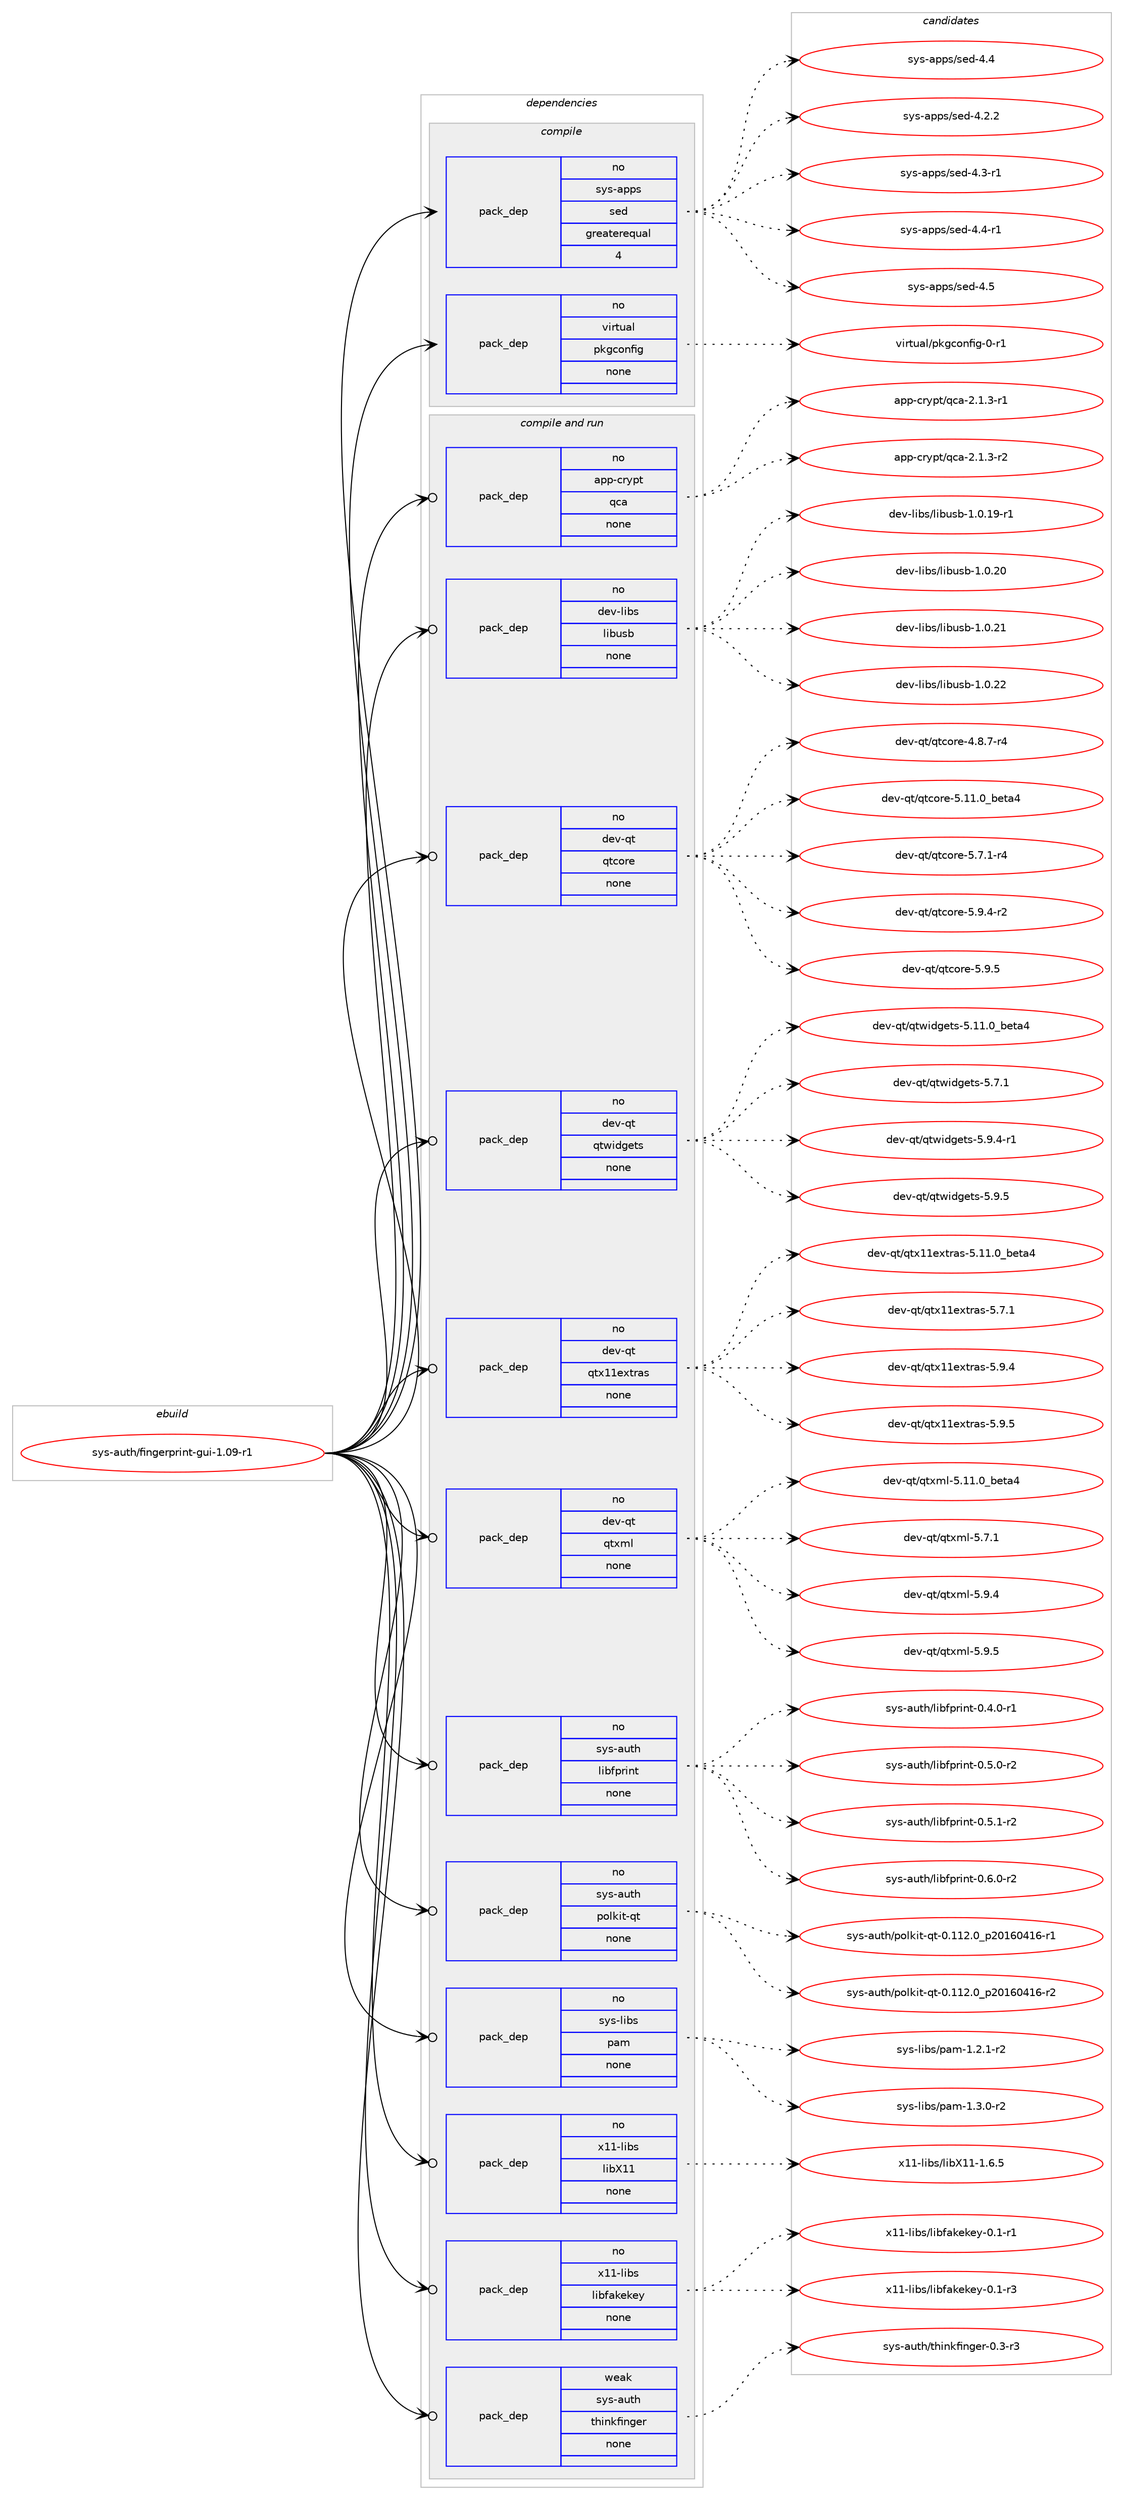 digraph prolog {

# *************
# Graph options
# *************

newrank=true;
concentrate=true;
compound=true;
graph [rankdir=LR,fontname=Helvetica,fontsize=10,ranksep=1.5];#, ranksep=2.5, nodesep=0.2];
edge  [arrowhead=vee];
node  [fontname=Helvetica,fontsize=10];

# **********
# The ebuild
# **********

subgraph cluster_leftcol {
color=gray;
rank=same;
label=<<i>ebuild</i>>;
id [label="sys-auth/fingerprint-gui-1.09-r1", color=red, width=4, href="../sys-auth/fingerprint-gui-1.09-r1.svg"];
}

# ****************
# The dependencies
# ****************

subgraph cluster_midcol {
color=gray;
label=<<i>dependencies</i>>;
subgraph cluster_compile {
fillcolor="#eeeeee";
style=filled;
label=<<i>compile</i>>;
subgraph pack6211 {
dependency6664 [label=<<TABLE BORDER="0" CELLBORDER="1" CELLSPACING="0" CELLPADDING="4" WIDTH="220"><TR><TD ROWSPAN="6" CELLPADDING="30">pack_dep</TD></TR><TR><TD WIDTH="110">no</TD></TR><TR><TD>sys-apps</TD></TR><TR><TD>sed</TD></TR><TR><TD>greaterequal</TD></TR><TR><TD>4</TD></TR></TABLE>>, shape=none, color=blue];
}
id:e -> dependency6664:w [weight=20,style="solid",arrowhead="vee"];
subgraph pack6212 {
dependency6665 [label=<<TABLE BORDER="0" CELLBORDER="1" CELLSPACING="0" CELLPADDING="4" WIDTH="220"><TR><TD ROWSPAN="6" CELLPADDING="30">pack_dep</TD></TR><TR><TD WIDTH="110">no</TD></TR><TR><TD>virtual</TD></TR><TR><TD>pkgconfig</TD></TR><TR><TD>none</TD></TR><TR><TD></TD></TR></TABLE>>, shape=none, color=blue];
}
id:e -> dependency6665:w [weight=20,style="solid",arrowhead="vee"];
}
subgraph cluster_compileandrun {
fillcolor="#eeeeee";
style=filled;
label=<<i>compile and run</i>>;
subgraph pack6213 {
dependency6666 [label=<<TABLE BORDER="0" CELLBORDER="1" CELLSPACING="0" CELLPADDING="4" WIDTH="220"><TR><TD ROWSPAN="6" CELLPADDING="30">pack_dep</TD></TR><TR><TD WIDTH="110">no</TD></TR><TR><TD>app-crypt</TD></TR><TR><TD>qca</TD></TR><TR><TD>none</TD></TR><TR><TD></TD></TR></TABLE>>, shape=none, color=blue];
}
id:e -> dependency6666:w [weight=20,style="solid",arrowhead="odotvee"];
subgraph pack6214 {
dependency6667 [label=<<TABLE BORDER="0" CELLBORDER="1" CELLSPACING="0" CELLPADDING="4" WIDTH="220"><TR><TD ROWSPAN="6" CELLPADDING="30">pack_dep</TD></TR><TR><TD WIDTH="110">no</TD></TR><TR><TD>dev-libs</TD></TR><TR><TD>libusb</TD></TR><TR><TD>none</TD></TR><TR><TD></TD></TR></TABLE>>, shape=none, color=blue];
}
id:e -> dependency6667:w [weight=20,style="solid",arrowhead="odotvee"];
subgraph pack6215 {
dependency6668 [label=<<TABLE BORDER="0" CELLBORDER="1" CELLSPACING="0" CELLPADDING="4" WIDTH="220"><TR><TD ROWSPAN="6" CELLPADDING="30">pack_dep</TD></TR><TR><TD WIDTH="110">no</TD></TR><TR><TD>dev-qt</TD></TR><TR><TD>qtcore</TD></TR><TR><TD>none</TD></TR><TR><TD></TD></TR></TABLE>>, shape=none, color=blue];
}
id:e -> dependency6668:w [weight=20,style="solid",arrowhead="odotvee"];
subgraph pack6216 {
dependency6669 [label=<<TABLE BORDER="0" CELLBORDER="1" CELLSPACING="0" CELLPADDING="4" WIDTH="220"><TR><TD ROWSPAN="6" CELLPADDING="30">pack_dep</TD></TR><TR><TD WIDTH="110">no</TD></TR><TR><TD>dev-qt</TD></TR><TR><TD>qtwidgets</TD></TR><TR><TD>none</TD></TR><TR><TD></TD></TR></TABLE>>, shape=none, color=blue];
}
id:e -> dependency6669:w [weight=20,style="solid",arrowhead="odotvee"];
subgraph pack6217 {
dependency6670 [label=<<TABLE BORDER="0" CELLBORDER="1" CELLSPACING="0" CELLPADDING="4" WIDTH="220"><TR><TD ROWSPAN="6" CELLPADDING="30">pack_dep</TD></TR><TR><TD WIDTH="110">no</TD></TR><TR><TD>dev-qt</TD></TR><TR><TD>qtx11extras</TD></TR><TR><TD>none</TD></TR><TR><TD></TD></TR></TABLE>>, shape=none, color=blue];
}
id:e -> dependency6670:w [weight=20,style="solid",arrowhead="odotvee"];
subgraph pack6218 {
dependency6671 [label=<<TABLE BORDER="0" CELLBORDER="1" CELLSPACING="0" CELLPADDING="4" WIDTH="220"><TR><TD ROWSPAN="6" CELLPADDING="30">pack_dep</TD></TR><TR><TD WIDTH="110">no</TD></TR><TR><TD>dev-qt</TD></TR><TR><TD>qtxml</TD></TR><TR><TD>none</TD></TR><TR><TD></TD></TR></TABLE>>, shape=none, color=blue];
}
id:e -> dependency6671:w [weight=20,style="solid",arrowhead="odotvee"];
subgraph pack6219 {
dependency6672 [label=<<TABLE BORDER="0" CELLBORDER="1" CELLSPACING="0" CELLPADDING="4" WIDTH="220"><TR><TD ROWSPAN="6" CELLPADDING="30">pack_dep</TD></TR><TR><TD WIDTH="110">no</TD></TR><TR><TD>sys-auth</TD></TR><TR><TD>libfprint</TD></TR><TR><TD>none</TD></TR><TR><TD></TD></TR></TABLE>>, shape=none, color=blue];
}
id:e -> dependency6672:w [weight=20,style="solid",arrowhead="odotvee"];
subgraph pack6220 {
dependency6673 [label=<<TABLE BORDER="0" CELLBORDER="1" CELLSPACING="0" CELLPADDING="4" WIDTH="220"><TR><TD ROWSPAN="6" CELLPADDING="30">pack_dep</TD></TR><TR><TD WIDTH="110">no</TD></TR><TR><TD>sys-auth</TD></TR><TR><TD>polkit-qt</TD></TR><TR><TD>none</TD></TR><TR><TD></TD></TR></TABLE>>, shape=none, color=blue];
}
id:e -> dependency6673:w [weight=20,style="solid",arrowhead="odotvee"];
subgraph pack6221 {
dependency6674 [label=<<TABLE BORDER="0" CELLBORDER="1" CELLSPACING="0" CELLPADDING="4" WIDTH="220"><TR><TD ROWSPAN="6" CELLPADDING="30">pack_dep</TD></TR><TR><TD WIDTH="110">no</TD></TR><TR><TD>sys-libs</TD></TR><TR><TD>pam</TD></TR><TR><TD>none</TD></TR><TR><TD></TD></TR></TABLE>>, shape=none, color=blue];
}
id:e -> dependency6674:w [weight=20,style="solid",arrowhead="odotvee"];
subgraph pack6222 {
dependency6675 [label=<<TABLE BORDER="0" CELLBORDER="1" CELLSPACING="0" CELLPADDING="4" WIDTH="220"><TR><TD ROWSPAN="6" CELLPADDING="30">pack_dep</TD></TR><TR><TD WIDTH="110">no</TD></TR><TR><TD>x11-libs</TD></TR><TR><TD>libX11</TD></TR><TR><TD>none</TD></TR><TR><TD></TD></TR></TABLE>>, shape=none, color=blue];
}
id:e -> dependency6675:w [weight=20,style="solid",arrowhead="odotvee"];
subgraph pack6223 {
dependency6676 [label=<<TABLE BORDER="0" CELLBORDER="1" CELLSPACING="0" CELLPADDING="4" WIDTH="220"><TR><TD ROWSPAN="6" CELLPADDING="30">pack_dep</TD></TR><TR><TD WIDTH="110">no</TD></TR><TR><TD>x11-libs</TD></TR><TR><TD>libfakekey</TD></TR><TR><TD>none</TD></TR><TR><TD></TD></TR></TABLE>>, shape=none, color=blue];
}
id:e -> dependency6676:w [weight=20,style="solid",arrowhead="odotvee"];
subgraph pack6224 {
dependency6677 [label=<<TABLE BORDER="0" CELLBORDER="1" CELLSPACING="0" CELLPADDING="4" WIDTH="220"><TR><TD ROWSPAN="6" CELLPADDING="30">pack_dep</TD></TR><TR><TD WIDTH="110">weak</TD></TR><TR><TD>sys-auth</TD></TR><TR><TD>thinkfinger</TD></TR><TR><TD>none</TD></TR><TR><TD></TD></TR></TABLE>>, shape=none, color=blue];
}
id:e -> dependency6677:w [weight=20,style="solid",arrowhead="odotvee"];
}
subgraph cluster_run {
fillcolor="#eeeeee";
style=filled;
label=<<i>run</i>>;
}
}

# **************
# The candidates
# **************

subgraph cluster_choices {
rank=same;
color=gray;
label=<<i>candidates</i>>;

subgraph choice6211 {
color=black;
nodesep=1;
choice11512111545971121121154711510110045524652 [label="sys-apps/sed-4.4", color=red, width=4,href="../sys-apps/sed-4.4.svg"];
choice115121115459711211211547115101100455246504650 [label="sys-apps/sed-4.2.2", color=red, width=4,href="../sys-apps/sed-4.2.2.svg"];
choice115121115459711211211547115101100455246514511449 [label="sys-apps/sed-4.3-r1", color=red, width=4,href="../sys-apps/sed-4.3-r1.svg"];
choice115121115459711211211547115101100455246524511449 [label="sys-apps/sed-4.4-r1", color=red, width=4,href="../sys-apps/sed-4.4-r1.svg"];
choice11512111545971121121154711510110045524653 [label="sys-apps/sed-4.5", color=red, width=4,href="../sys-apps/sed-4.5.svg"];
dependency6664:e -> choice11512111545971121121154711510110045524652:w [style=dotted,weight="100"];
dependency6664:e -> choice115121115459711211211547115101100455246504650:w [style=dotted,weight="100"];
dependency6664:e -> choice115121115459711211211547115101100455246514511449:w [style=dotted,weight="100"];
dependency6664:e -> choice115121115459711211211547115101100455246524511449:w [style=dotted,weight="100"];
dependency6664:e -> choice11512111545971121121154711510110045524653:w [style=dotted,weight="100"];
}
subgraph choice6212 {
color=black;
nodesep=1;
choice11810511411611797108471121071039911111010210510345484511449 [label="virtual/pkgconfig-0-r1", color=red, width=4,href="../virtual/pkgconfig-0-r1.svg"];
dependency6665:e -> choice11810511411611797108471121071039911111010210510345484511449:w [style=dotted,weight="100"];
}
subgraph choice6213 {
color=black;
nodesep=1;
choice9711211245991141211121164711399974550464946514511449 [label="app-crypt/qca-2.1.3-r1", color=red, width=4,href="../app-crypt/qca-2.1.3-r1.svg"];
choice9711211245991141211121164711399974550464946514511450 [label="app-crypt/qca-2.1.3-r2", color=red, width=4,href="../app-crypt/qca-2.1.3-r2.svg"];
dependency6666:e -> choice9711211245991141211121164711399974550464946514511449:w [style=dotted,weight="100"];
dependency6666:e -> choice9711211245991141211121164711399974550464946514511450:w [style=dotted,weight="100"];
}
subgraph choice6214 {
color=black;
nodesep=1;
choice1001011184510810598115471081059811711598454946484649574511449 [label="dev-libs/libusb-1.0.19-r1", color=red, width=4,href="../dev-libs/libusb-1.0.19-r1.svg"];
choice100101118451081059811547108105981171159845494648465048 [label="dev-libs/libusb-1.0.20", color=red, width=4,href="../dev-libs/libusb-1.0.20.svg"];
choice100101118451081059811547108105981171159845494648465049 [label="dev-libs/libusb-1.0.21", color=red, width=4,href="../dev-libs/libusb-1.0.21.svg"];
choice100101118451081059811547108105981171159845494648465050 [label="dev-libs/libusb-1.0.22", color=red, width=4,href="../dev-libs/libusb-1.0.22.svg"];
dependency6667:e -> choice1001011184510810598115471081059811711598454946484649574511449:w [style=dotted,weight="100"];
dependency6667:e -> choice100101118451081059811547108105981171159845494648465048:w [style=dotted,weight="100"];
dependency6667:e -> choice100101118451081059811547108105981171159845494648465049:w [style=dotted,weight="100"];
dependency6667:e -> choice100101118451081059811547108105981171159845494648465050:w [style=dotted,weight="100"];
}
subgraph choice6215 {
color=black;
nodesep=1;
choice1001011184511311647113116991111141014552465646554511452 [label="dev-qt/qtcore-4.8.7-r4", color=red, width=4,href="../dev-qt/qtcore-4.8.7-r4.svg"];
choice1001011184511311647113116991111141014553464949464895981011169752 [label="dev-qt/qtcore-5.11.0_beta4", color=red, width=4,href="../dev-qt/qtcore-5.11.0_beta4.svg"];
choice1001011184511311647113116991111141014553465546494511452 [label="dev-qt/qtcore-5.7.1-r4", color=red, width=4,href="../dev-qt/qtcore-5.7.1-r4.svg"];
choice1001011184511311647113116991111141014553465746524511450 [label="dev-qt/qtcore-5.9.4-r2", color=red, width=4,href="../dev-qt/qtcore-5.9.4-r2.svg"];
choice100101118451131164711311699111114101455346574653 [label="dev-qt/qtcore-5.9.5", color=red, width=4,href="../dev-qt/qtcore-5.9.5.svg"];
dependency6668:e -> choice1001011184511311647113116991111141014552465646554511452:w [style=dotted,weight="100"];
dependency6668:e -> choice1001011184511311647113116991111141014553464949464895981011169752:w [style=dotted,weight="100"];
dependency6668:e -> choice1001011184511311647113116991111141014553465546494511452:w [style=dotted,weight="100"];
dependency6668:e -> choice1001011184511311647113116991111141014553465746524511450:w [style=dotted,weight="100"];
dependency6668:e -> choice100101118451131164711311699111114101455346574653:w [style=dotted,weight="100"];
}
subgraph choice6216 {
color=black;
nodesep=1;
choice10010111845113116471131161191051001031011161154553464949464895981011169752 [label="dev-qt/qtwidgets-5.11.0_beta4", color=red, width=4,href="../dev-qt/qtwidgets-5.11.0_beta4.svg"];
choice1001011184511311647113116119105100103101116115455346554649 [label="dev-qt/qtwidgets-5.7.1", color=red, width=4,href="../dev-qt/qtwidgets-5.7.1.svg"];
choice10010111845113116471131161191051001031011161154553465746524511449 [label="dev-qt/qtwidgets-5.9.4-r1", color=red, width=4,href="../dev-qt/qtwidgets-5.9.4-r1.svg"];
choice1001011184511311647113116119105100103101116115455346574653 [label="dev-qt/qtwidgets-5.9.5", color=red, width=4,href="../dev-qt/qtwidgets-5.9.5.svg"];
dependency6669:e -> choice10010111845113116471131161191051001031011161154553464949464895981011169752:w [style=dotted,weight="100"];
dependency6669:e -> choice1001011184511311647113116119105100103101116115455346554649:w [style=dotted,weight="100"];
dependency6669:e -> choice10010111845113116471131161191051001031011161154553465746524511449:w [style=dotted,weight="100"];
dependency6669:e -> choice1001011184511311647113116119105100103101116115455346574653:w [style=dotted,weight="100"];
}
subgraph choice6217 {
color=black;
nodesep=1;
choice10010111845113116471131161204949101120116114971154553464949464895981011169752 [label="dev-qt/qtx11extras-5.11.0_beta4", color=red, width=4,href="../dev-qt/qtx11extras-5.11.0_beta4.svg"];
choice1001011184511311647113116120494910112011611497115455346554649 [label="dev-qt/qtx11extras-5.7.1", color=red, width=4,href="../dev-qt/qtx11extras-5.7.1.svg"];
choice1001011184511311647113116120494910112011611497115455346574652 [label="dev-qt/qtx11extras-5.9.4", color=red, width=4,href="../dev-qt/qtx11extras-5.9.4.svg"];
choice1001011184511311647113116120494910112011611497115455346574653 [label="dev-qt/qtx11extras-5.9.5", color=red, width=4,href="../dev-qt/qtx11extras-5.9.5.svg"];
dependency6670:e -> choice10010111845113116471131161204949101120116114971154553464949464895981011169752:w [style=dotted,weight="100"];
dependency6670:e -> choice1001011184511311647113116120494910112011611497115455346554649:w [style=dotted,weight="100"];
dependency6670:e -> choice1001011184511311647113116120494910112011611497115455346574652:w [style=dotted,weight="100"];
dependency6670:e -> choice1001011184511311647113116120494910112011611497115455346574653:w [style=dotted,weight="100"];
}
subgraph choice6218 {
color=black;
nodesep=1;
choice10010111845113116471131161201091084553464949464895981011169752 [label="dev-qt/qtxml-5.11.0_beta4", color=red, width=4,href="../dev-qt/qtxml-5.11.0_beta4.svg"];
choice1001011184511311647113116120109108455346554649 [label="dev-qt/qtxml-5.7.1", color=red, width=4,href="../dev-qt/qtxml-5.7.1.svg"];
choice1001011184511311647113116120109108455346574652 [label="dev-qt/qtxml-5.9.4", color=red, width=4,href="../dev-qt/qtxml-5.9.4.svg"];
choice1001011184511311647113116120109108455346574653 [label="dev-qt/qtxml-5.9.5", color=red, width=4,href="../dev-qt/qtxml-5.9.5.svg"];
dependency6671:e -> choice10010111845113116471131161201091084553464949464895981011169752:w [style=dotted,weight="100"];
dependency6671:e -> choice1001011184511311647113116120109108455346554649:w [style=dotted,weight="100"];
dependency6671:e -> choice1001011184511311647113116120109108455346574652:w [style=dotted,weight="100"];
dependency6671:e -> choice1001011184511311647113116120109108455346574653:w [style=dotted,weight="100"];
}
subgraph choice6219 {
color=black;
nodesep=1;
choice115121115459711711610447108105981021121141051101164548465246484511449 [label="sys-auth/libfprint-0.4.0-r1", color=red, width=4,href="../sys-auth/libfprint-0.4.0-r1.svg"];
choice115121115459711711610447108105981021121141051101164548465346484511450 [label="sys-auth/libfprint-0.5.0-r2", color=red, width=4,href="../sys-auth/libfprint-0.5.0-r2.svg"];
choice115121115459711711610447108105981021121141051101164548465346494511450 [label="sys-auth/libfprint-0.5.1-r2", color=red, width=4,href="../sys-auth/libfprint-0.5.1-r2.svg"];
choice115121115459711711610447108105981021121141051101164548465446484511450 [label="sys-auth/libfprint-0.6.0-r2", color=red, width=4,href="../sys-auth/libfprint-0.6.0-r2.svg"];
dependency6672:e -> choice115121115459711711610447108105981021121141051101164548465246484511449:w [style=dotted,weight="100"];
dependency6672:e -> choice115121115459711711610447108105981021121141051101164548465346484511450:w [style=dotted,weight="100"];
dependency6672:e -> choice115121115459711711610447108105981021121141051101164548465346494511450:w [style=dotted,weight="100"];
dependency6672:e -> choice115121115459711711610447108105981021121141051101164548465446484511450:w [style=dotted,weight="100"];
}
subgraph choice6220 {
color=black;
nodesep=1;
choice1151211154597117116104471121111081071051164511311645484649495046489511250484954485249544511449 [label="sys-auth/polkit-qt-0.112.0_p20160416-r1", color=red, width=4,href="../sys-auth/polkit-qt-0.112.0_p20160416-r1.svg"];
choice1151211154597117116104471121111081071051164511311645484649495046489511250484954485249544511450 [label="sys-auth/polkit-qt-0.112.0_p20160416-r2", color=red, width=4,href="../sys-auth/polkit-qt-0.112.0_p20160416-r2.svg"];
dependency6673:e -> choice1151211154597117116104471121111081071051164511311645484649495046489511250484954485249544511449:w [style=dotted,weight="100"];
dependency6673:e -> choice1151211154597117116104471121111081071051164511311645484649495046489511250484954485249544511450:w [style=dotted,weight="100"];
}
subgraph choice6221 {
color=black;
nodesep=1;
choice115121115451081059811547112971094549465046494511450 [label="sys-libs/pam-1.2.1-r2", color=red, width=4,href="../sys-libs/pam-1.2.1-r2.svg"];
choice115121115451081059811547112971094549465146484511450 [label="sys-libs/pam-1.3.0-r2", color=red, width=4,href="../sys-libs/pam-1.3.0-r2.svg"];
dependency6674:e -> choice115121115451081059811547112971094549465046494511450:w [style=dotted,weight="100"];
dependency6674:e -> choice115121115451081059811547112971094549465146484511450:w [style=dotted,weight="100"];
}
subgraph choice6222 {
color=black;
nodesep=1;
choice120494945108105981154710810598884949454946544653 [label="x11-libs/libX11-1.6.5", color=red, width=4,href="../x11-libs/libX11-1.6.5.svg"];
dependency6675:e -> choice120494945108105981154710810598884949454946544653:w [style=dotted,weight="100"];
}
subgraph choice6223 {
color=black;
nodesep=1;
choice12049494510810598115471081059810297107101107101121454846494511449 [label="x11-libs/libfakekey-0.1-r1", color=red, width=4,href="../x11-libs/libfakekey-0.1-r1.svg"];
choice12049494510810598115471081059810297107101107101121454846494511451 [label="x11-libs/libfakekey-0.1-r3", color=red, width=4,href="../x11-libs/libfakekey-0.1-r3.svg"];
dependency6676:e -> choice12049494510810598115471081059810297107101107101121454846494511449:w [style=dotted,weight="100"];
dependency6676:e -> choice12049494510810598115471081059810297107101107101121454846494511451:w [style=dotted,weight="100"];
}
subgraph choice6224 {
color=black;
nodesep=1;
choice115121115459711711610447116104105110107102105110103101114454846514511451 [label="sys-auth/thinkfinger-0.3-r3", color=red, width=4,href="../sys-auth/thinkfinger-0.3-r3.svg"];
dependency6677:e -> choice115121115459711711610447116104105110107102105110103101114454846514511451:w [style=dotted,weight="100"];
}
}

}
